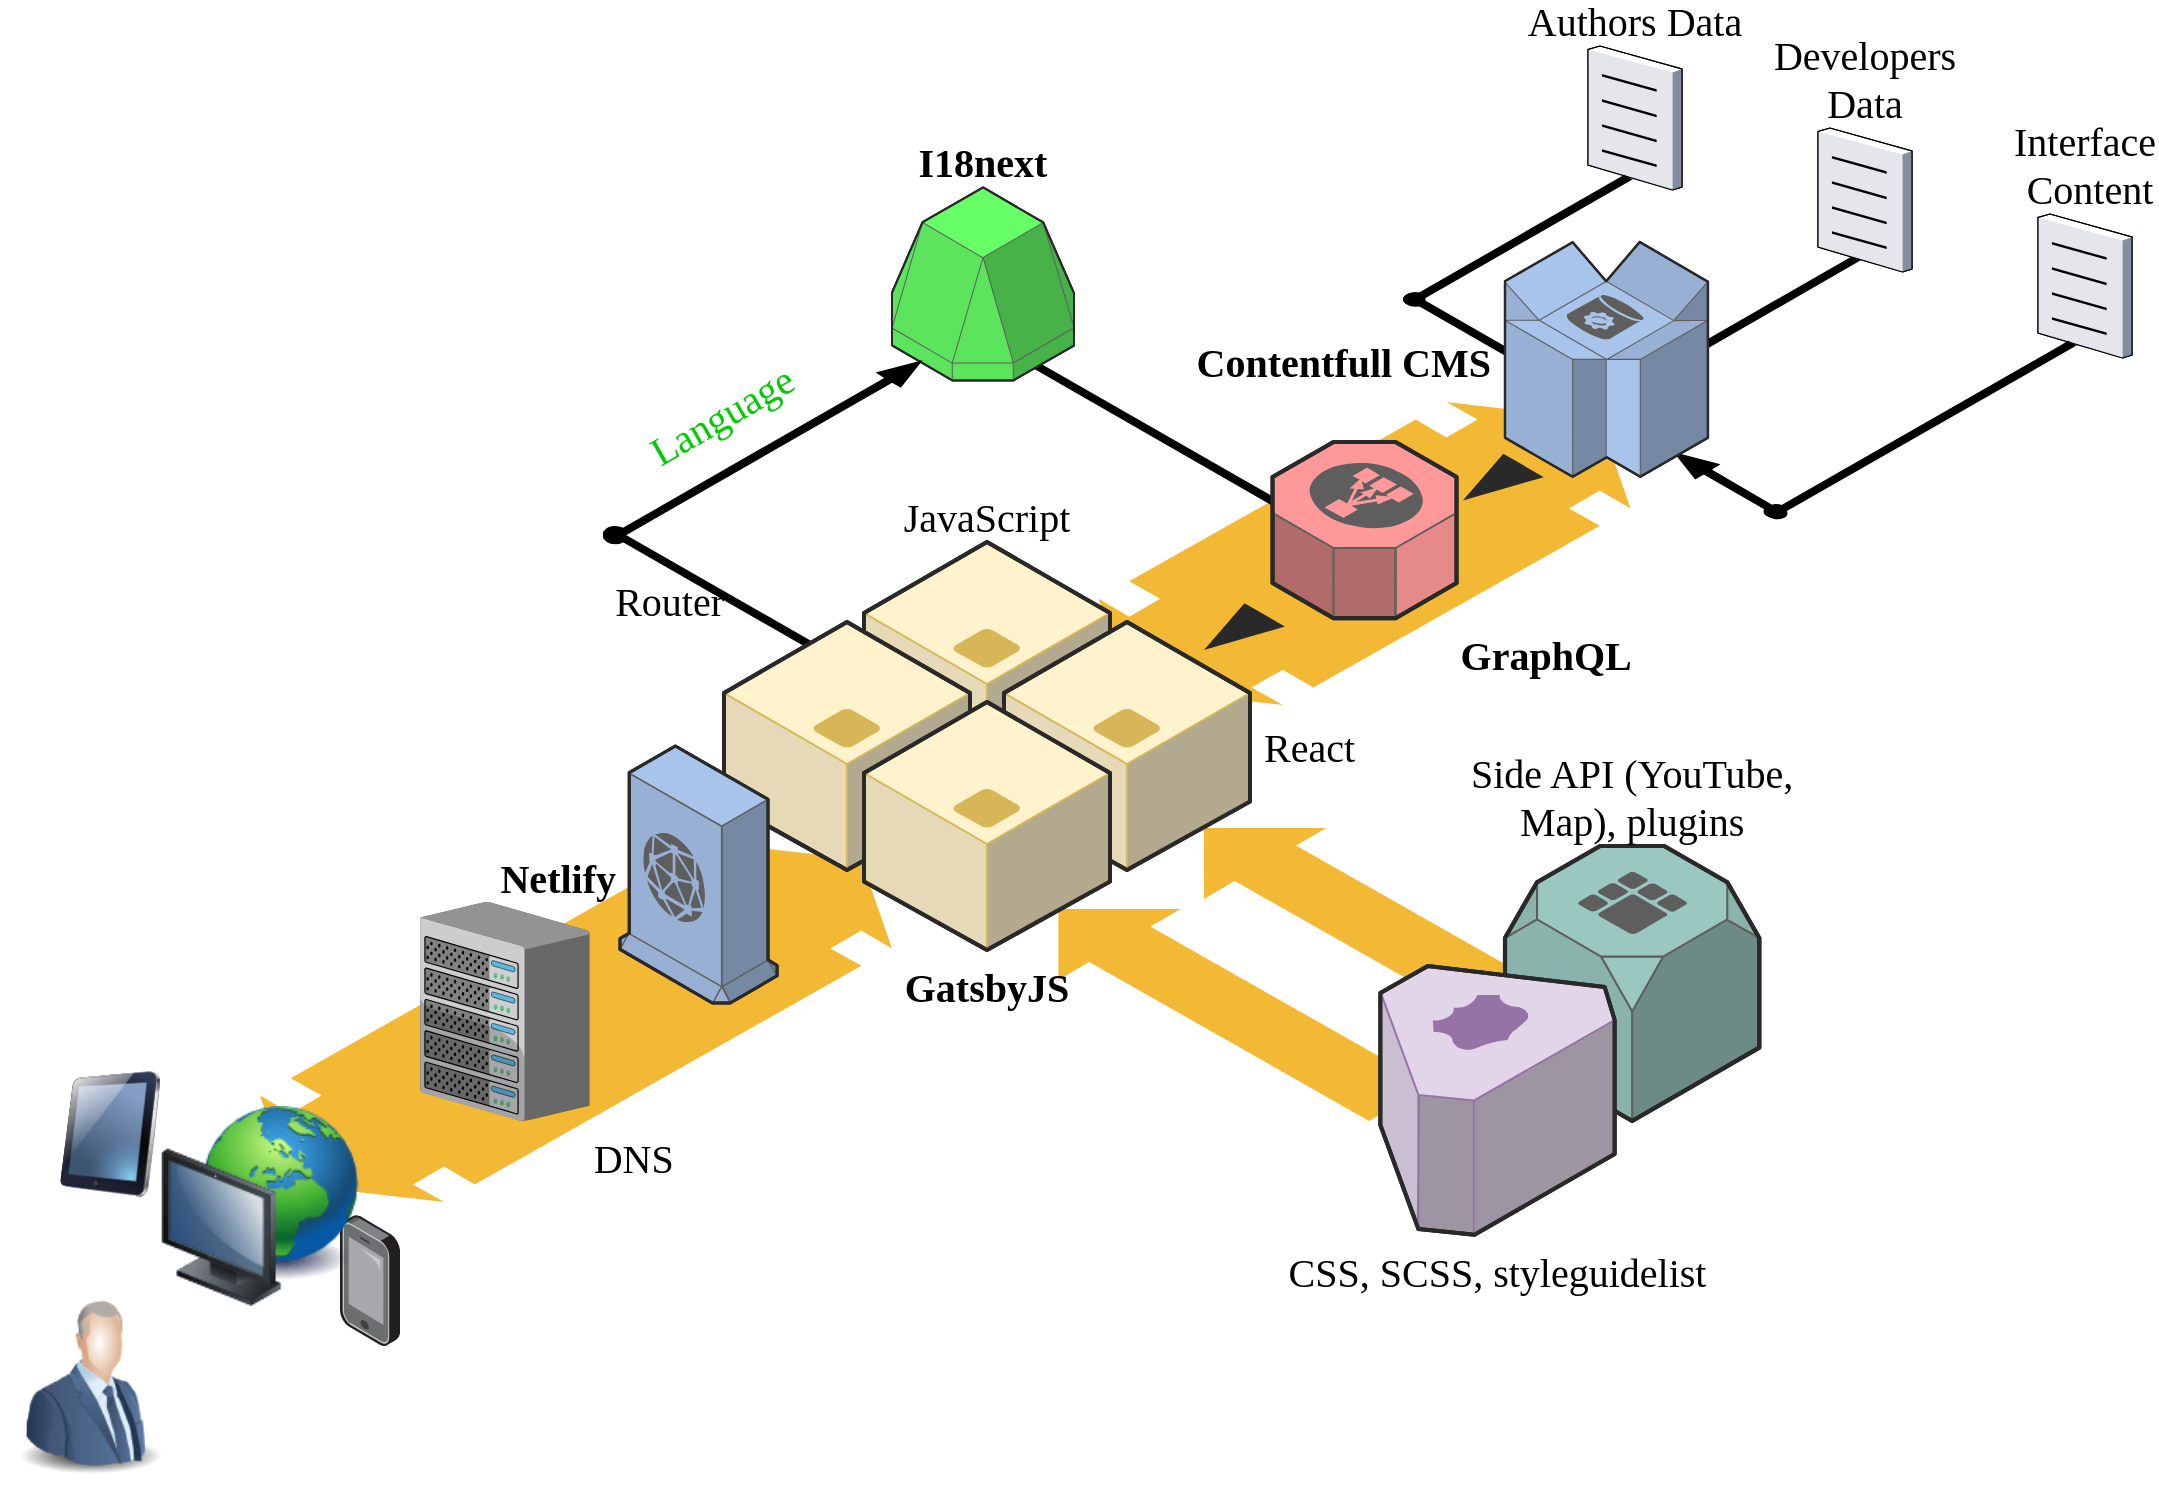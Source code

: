 <mxfile version="12.7.8" type="github">
  <diagram name="Page-1" id="aaaa8250-4180-3840-79b5-4cada1eebb92">
    <mxGraphModel dx="1240" dy="710" grid="1" gridSize="10" guides="1" tooltips="1" connect="1" arrows="1" fold="1" page="1" pageScale="1" pageWidth="1169" pageHeight="827" background="#ffffff" math="0" shadow="0">
      <root>
        <mxCell id="0" />
        <mxCell id="1" parent="0" />
        <mxCell id="DCsR4V7gawOkk2j5z2FD-69" value="" style="verticalLabelPosition=bottom;html=1;verticalAlign=top;strokeWidth=1;align=center;outlineConnect=0;dashed=0;outlineConnect=0;shape=mxgraph.aws3d.flatEdge;fillColor=#000000;aspect=fixed;fontFamily=Georgia;fontSize=20;fontColor=#66FF66;flipH=1;" vertex="1" parent="1">
          <mxGeometry x="662" y="421" width="186.09" height="106" as="geometry" />
        </mxCell>
        <mxCell id="DCsR4V7gawOkk2j5z2FD-68" value="Side API (YouTube,&#xa;Map), plugins" style="verticalLabelPosition=top;verticalAlign=bottom;strokeWidth=1;align=center;outlineConnect=0;dashed=0;outlineConnect=0;shape=mxgraph.aws3d.elasticMapReduce;fillColor=#9AC7BF;strokeColor=#5E5E5E;aspect=fixed;shadow=0;labelBackgroundColor=none;fontFamily=Georgia;fontSize=20;fontColor=#000000;labelPosition=center;spacingTop=0;" vertex="1" parent="1">
          <mxGeometry x="812.5" y="430" width="127.16" height="137.5" as="geometry" />
        </mxCell>
        <mxCell id="DCsR4V7gawOkk2j5z2FD-57" value="" style="verticalLabelPosition=bottom;html=1;verticalAlign=top;strokeWidth=1;align=center;outlineConnect=0;dashed=0;outlineConnect=0;shape=mxgraph.aws3d.flatDoubleEdge;fillColor=#000000;aspect=fixed;fontFamily=Georgia;fontSize=20;fontColor=#A680B8;direction=west;flipH=1;" vertex="1" parent="1">
          <mxGeometry x="190" y="428" width="316" height="180" as="geometry" />
        </mxCell>
        <mxCell id="DCsR4V7gawOkk2j5z2FD-31" value="" style="verticalLabelPosition=bottom;html=1;verticalAlign=top;strokeWidth=1;align=center;outlineConnect=0;dashed=0;outlineConnect=0;shape=mxgraph.aws3d.flatDoubleEdge;fillColor=#000000;aspect=fixed;fontFamily=Georgia;fontSize=20;fontColor=#A680B8;direction=west;flipH=1;" vertex="1" parent="1">
          <mxGeometry x="609.27" y="208" width="266" height="151.52" as="geometry" />
        </mxCell>
        <mxCell id="DCsR4V7gawOkk2j5z2FD-51" value="" style="verticalLabelPosition=bottom;html=1;verticalAlign=top;strokeWidth=1;align=center;outlineConnect=0;dashed=0;outlineConnect=0;shape=mxgraph.aws3d.arrowSE;fillColor=#000000;aspect=fixed;fontFamily=Georgia;fontSize=20;fontColor=#000000;" vertex="1" parent="1">
          <mxGeometry x="570.94" y="186" width="161.02" height="92" as="geometry" />
        </mxCell>
        <mxCell id="DCsR4V7gawOkk2j5z2FD-50" value="" style="verticalLabelPosition=bottom;html=1;verticalAlign=top;strokeWidth=1;align=center;outlineConnect=0;dashed=0;outlineConnect=0;shape=mxgraph.aws3d.arrowSE;fillColor=#000000;aspect=fixed;fontFamily=Georgia;fontSize=20;fontColor=#000000;" vertex="1" parent="1">
          <mxGeometry x="362" y="270.76" width="152.67" height="87.24" as="geometry" />
        </mxCell>
        <mxCell id="DCsR4V7gawOkk2j5z2FD-27" value="" style="verticalLabelPosition=bottom;html=1;verticalAlign=top;strokeWidth=1;align=center;outlineConnect=0;dashed=0;outlineConnect=0;shape=mxgraph.aws3d.arrowSW;fillColor=#000000;aspect=fixed;fontFamily=Georgia;fontSize=20;fontColor=#A680B8;" vertex="1" parent="1">
          <mxGeometry x="892" y="131.14" width="105.5" height="60.29" as="geometry" />
        </mxCell>
        <mxCell id="DCsR4V7gawOkk2j5z2FD-26" value="" style="verticalLabelPosition=bottom;html=1;verticalAlign=top;strokeWidth=1;align=center;outlineConnect=0;dashed=0;outlineConnect=0;shape=mxgraph.aws3d.arrowSE;fillColor=#000000;aspect=fixed;fontFamily=Georgia;fontSize=20;" vertex="1" parent="1">
          <mxGeometry x="762" y="153.81" width="105.34" height="60.19" as="geometry" />
        </mxCell>
        <mxCell id="DCsR4V7gawOkk2j5z2FD-15" value="Authors Data" style="verticalLabelPosition=top;aspect=fixed;verticalAlign=bottom;strokeColor=none;align=center;outlineConnect=0;shape=mxgraph.citrix.document;fillColor=#99FFFF;fontFamily=Georgia;fontSize=20;labelPosition=center;" vertex="1" parent="1">
          <mxGeometry x="854" y="30" width="47" height="72" as="geometry" />
        </mxCell>
        <mxCell id="DCsR4V7gawOkk2j5z2FD-16" value="Developers&#xa;Data" style="verticalLabelPosition=top;aspect=fixed;verticalAlign=bottom;strokeColor=none;align=center;outlineConnect=0;shape=mxgraph.citrix.document;fillColor=#99FFFF;fontFamily=Georgia;fontSize=20;horizontal=1;labelPosition=center;" vertex="1" parent="1">
          <mxGeometry x="969" y="71" width="47" height="72" as="geometry" />
        </mxCell>
        <mxCell id="DCsR4V7gawOkk2j5z2FD-18" value="Interface&#xa; Content" style="verticalLabelPosition=top;aspect=fixed;verticalAlign=bottom;strokeColor=none;align=center;outlineConnect=0;shape=mxgraph.citrix.document;fillColor=#99FFFF;fontFamily=Georgia;fontSize=20;horizontal=1;labelPosition=center;" vertex="1" parent="1">
          <mxGeometry x="1079" y="114" width="47" height="72" as="geometry" />
        </mxCell>
        <mxCell id="DCsR4V7gawOkk2j5z2FD-25" value="" style="verticalLabelPosition=bottom;html=1;verticalAlign=top;strokeWidth=1;align=center;outlineConnect=0;dashed=0;outlineConnect=0;shape=mxgraph.aws3d.arrowlessNE;fillColor=#000000;aspect=fixed;fontFamily=Georgia;fontSize=20;" vertex="1" parent="1">
          <mxGeometry x="762" y="95" width="113.27" height="64.52" as="geometry" />
        </mxCell>
        <mxCell id="DCsR4V7gawOkk2j5z2FD-28" value="" style="verticalLabelPosition=bottom;html=1;verticalAlign=top;strokeWidth=1;align=center;outlineConnect=0;dashed=0;outlineConnect=0;shape=mxgraph.aws3d.arrowlessNE;fillColor=#000000;aspect=fixed;fontFamily=Georgia;fontSize=20;" vertex="1" parent="1">
          <mxGeometry x="943" y="178" width="154.27" height="87.87" as="geometry" />
        </mxCell>
        <mxCell id="DCsR4V7gawOkk2j5z2FD-29" value="" style="verticalLabelPosition=bottom;html=1;verticalAlign=top;strokeWidth=1;align=center;outlineConnect=0;dashed=0;outlineConnect=0;shape=mxgraph.aws3d.arrowNW;fillColor=#000000;aspect=fixed;fontFamily=Georgia;fontSize=20;fontColor=#A680B8;" vertex="1" parent="1">
          <mxGeometry x="898" y="233.86" width="54.5" height="31.14" as="geometry" />
        </mxCell>
        <mxCell id="DCsR4V7gawOkk2j5z2FD-24" value="Contentfull CMS" style="verticalLabelPosition=middle;verticalAlign=middle;strokeWidth=1;align=right;outlineConnect=0;dashed=0;outlineConnect=0;shape=mxgraph.aws3d.dynamoDb;fillColor=#A9C4EB;strokeColor=#5E5E5E;aspect=fixed;fontFamily=Georgia;fontSize=20;labelPosition=left;spacingRight=5;fontStyle=1" vertex="1" parent="1">
          <mxGeometry x="812.5" y="128" width="101.48" height="117.42" as="geometry" />
        </mxCell>
        <mxCell id="DCsR4V7gawOkk2j5z2FD-37" value="GraphQL" style="verticalLabelPosition=bottom;verticalAlign=top;strokeWidth=1;align=left;outlineConnect=0;dashed=0;outlineConnect=0;shape=mxgraph.aws3d.elasticLoadBalancing;fillColor=#FF9999;strokeColor=#5E5E5E;aspect=fixed;fontFamily=Georgia;fontSize=20;fontColor=#000000;flipH=1;flipV=1;rotation=0;direction=west;labelPosition=right;spacingRight=0;fontStyle=1" vertex="1" parent="1">
          <mxGeometry x="696.27" y="228" width="92" height="88.17" as="geometry" />
        </mxCell>
        <mxCell id="DCsR4V7gawOkk2j5z2FD-38" value="JavaScript" style="verticalLabelPosition=top;verticalAlign=bottom;strokeWidth=1;align=center;outlineConnect=0;dashed=0;outlineConnect=0;shape=mxgraph.aws3d.application_server;fillColor=#fff2cc;strokeColor=#d6b656;aspect=fixed;fontFamily=Georgia;fontSize=20;labelPosition=center;" vertex="1" parent="1">
          <mxGeometry x="492" y="278" width="123" height="124" as="geometry" />
        </mxCell>
        <mxCell id="DCsR4V7gawOkk2j5z2FD-39" value="Router" style="verticalLabelPosition=top;verticalAlign=bottom;strokeWidth=1;align=right;outlineConnect=0;dashed=0;outlineConnect=0;shape=mxgraph.aws3d.application_server;fillColor=#fff2cc;strokeColor=#d6b656;aspect=fixed;fontFamily=Georgia;fontSize=20;labelPosition=left;spacingRight=0;horizontal=1;spacingTop=0;spacing=0;" vertex="1" parent="1">
          <mxGeometry x="422" y="318" width="123" height="124" as="geometry" />
        </mxCell>
        <mxCell id="DCsR4V7gawOkk2j5z2FD-40" value="React" style="verticalLabelPosition=middle;html=1;verticalAlign=middle;strokeWidth=1;align=left;outlineConnect=0;dashed=0;outlineConnect=0;shape=mxgraph.aws3d.application_server;fillColor=#fff2cc;strokeColor=#d6b656;aspect=fixed;fontFamily=Georgia;fontSize=20;labelPosition=right;spacingLeft=5;" vertex="1" parent="1">
          <mxGeometry x="562" y="318" width="123" height="124" as="geometry" />
        </mxCell>
        <mxCell id="DCsR4V7gawOkk2j5z2FD-43" value="" style="verticalLabelPosition=bottom;html=1;verticalAlign=top;strokeWidth=1;align=center;outlineConnect=0;dashed=0;outlineConnect=0;shape=mxgraph.aws3d.arrowhead;aspect=fixed;fillColor=#A9C4EB;fontFamily=Georgia;fontSize=20;fontColor=#000000;flipH=0;flipV=1;" vertex="1" parent="1">
          <mxGeometry x="791.44" y="233.86" width="40.45" height="23.42" as="geometry" />
        </mxCell>
        <mxCell id="DCsR4V7gawOkk2j5z2FD-44" value="" style="verticalLabelPosition=bottom;html=1;verticalAlign=top;strokeWidth=1;align=center;outlineConnect=0;dashed=0;outlineConnect=0;shape=mxgraph.aws3d.arrowhead;aspect=fixed;fillColor=#A9C4EB;fontFamily=Georgia;fontSize=20;fontColor=#000000;flipH=0;flipV=1;" vertex="1" parent="1">
          <mxGeometry x="662" y="308.58" width="40.45" height="23.42" as="geometry" />
        </mxCell>
        <mxCell id="DCsR4V7gawOkk2j5z2FD-47" value="I18next" style="verticalLabelPosition=top;verticalAlign=bottom;strokeWidth=1;align=center;outlineConnect=0;dashed=0;outlineConnect=0;shape=mxgraph.aws3d.glacier;fillColor=#66FF66;strokeColor=#5E5E5E;aspect=fixed;fontFamily=Georgia;fontSize=20;fontColor=#000000;labelPosition=center;fontStyle=1" vertex="1" parent="1">
          <mxGeometry x="506" y="100.73" width="91" height="96.53" as="geometry" />
        </mxCell>
        <mxCell id="DCsR4V7gawOkk2j5z2FD-49" value="" style="verticalLabelPosition=bottom;html=1;verticalAlign=top;strokeWidth=1;align=center;outlineConnect=0;dashed=0;outlineConnect=0;shape=mxgraph.aws3d.arrowNE;fillColor=#000000;aspect=fixed;fontFamily=Georgia;fontSize=20;fontColor=#000000;" vertex="1" parent="1">
          <mxGeometry x="362" y="188" width="158" height="90.28" as="geometry" />
        </mxCell>
        <mxCell id="DCsR4V7gawOkk2j5z2FD-55" value="" style="verticalLabelPosition=bottom;html=1;verticalAlign=top;strokeWidth=1;align=center;outlineConnect=0;dashed=0;outlineConnect=0;shape=mxgraph.aws3d.flatEdge;fillColor=#000000;aspect=fixed;fontFamily=Georgia;fontSize=20;fontColor=#66FF66;flipH=1;" vertex="1" parent="1">
          <mxGeometry x="589.18" y="461.5" width="186.09" height="106" as="geometry" />
        </mxCell>
        <mxCell id="DCsR4V7gawOkk2j5z2FD-56" value="CSS, SCSS, styleguidelist" style="verticalLabelPosition=bottom;verticalAlign=top;strokeWidth=1;align=center;outlineConnect=0;dashed=0;outlineConnect=0;shape=mxgraph.aws3d.route53;fillColor=#e1d5e7;strokeColor=#9673a6;aspect=fixed;fontFamily=Georgia;fontSize=20;flipH=1;" vertex="1" parent="1">
          <mxGeometry x="750.17" y="490" width="117.17" height="134.4" as="geometry" />
        </mxCell>
        <mxCell id="DCsR4V7gawOkk2j5z2FD-58" value="Netlify" style="verticalLabelPosition=middle;verticalAlign=middle;strokeWidth=1;align=right;outlineConnect=0;dashed=0;outlineConnect=0;shape=mxgraph.aws3d.cloudfront;fillColor=#A9C4EB;strokeColor=#5E5E5E;aspect=fixed;fontFamily=Georgia;fontSize=20;fontColor=#000000;labelPosition=left;fontStyle=1" vertex="1" parent="1">
          <mxGeometry x="370" y="380" width="78.55" height="128.51" as="geometry" />
        </mxCell>
        <mxCell id="DCsR4V7gawOkk2j5z2FD-60" value="DNS" style="verticalLabelPosition=bottom;aspect=fixed;verticalAlign=top;strokeColor=none;align=left;outlineConnect=0;shape=mxgraph.citrix.chassis;fillColor=#A9C4EB;fontFamily=Georgia;fontSize=20;fontColor=#000000;labelPosition=right;" vertex="1" parent="1">
          <mxGeometry x="270" y="458" width="84.82" height="109.5" as="geometry" />
        </mxCell>
        <mxCell id="DCsR4V7gawOkk2j5z2FD-63" value="" style="points=[];aspect=fixed;html=1;align=center;shadow=0;dashed=0;image;image=img/lib/allied_telesis/computer_and_terminals/Smartphone.svg;fillColor=#A9C4EB;fontFamily=Georgia;fontSize=20;fontColor=#000000;" vertex="1" parent="1">
          <mxGeometry x="230" y="614.55" width="30" height="65.45" as="geometry" />
        </mxCell>
        <mxCell id="DCsR4V7gawOkk2j5z2FD-65" value="" style="image;html=1;labelBackgroundColor=#ffffff;image=img/lib/clip_art/computers/Network_128x128.png;fillColor=#A9C4EB;fontFamily=Georgia;fontSize=20;fontColor=#000000;align=left;direction=east;flipH=1;" vertex="1" parent="1">
          <mxGeometry x="120" y="560" width="140" height="100" as="geometry" />
        </mxCell>
        <mxCell id="DCsR4V7gawOkk2j5z2FD-66" value="" style="image;html=1;labelBackgroundColor=#ffffff;image=img/lib/clip_art/computers/iPad_128x128.png;fillColor=#A9C4EB;fontFamily=Georgia;fontSize=20;fontColor=#000000;align=left;flipV=0;flipH=1;" vertex="1" parent="1">
          <mxGeometry x="90" y="540" width="50" height="68" as="geometry" />
        </mxCell>
        <mxCell id="DCsR4V7gawOkk2j5z2FD-67" value="" style="image;html=1;labelBackgroundColor=#ffffff;image=img/lib/clip_art/people/Suit_Man_Blue_128x128.png;fillColor=#A9C4EB;fontFamily=Georgia;fontSize=20;fontColor=#000000;align=left;" vertex="1" parent="1">
          <mxGeometry x="60" y="650" width="90" height="100" as="geometry" />
        </mxCell>
        <mxCell id="DCsR4V7gawOkk2j5z2FD-52" value="Language" style="text;align=center;verticalAlign=middle;resizable=0;points=[];autosize=1;fontSize=20;fontFamily=Georgia;fontColor=#00CC00;rotation=330;strokeColor=none;shadow=0;labelBackgroundColor=none;" vertex="1" parent="1">
          <mxGeometry x="370" y="198" width="100" height="30" as="geometry" />
        </mxCell>
        <mxCell id="DCsR4V7gawOkk2j5z2FD-41" value="GatsbyJS" style="verticalLabelPosition=bottom;verticalAlign=top;strokeWidth=1;align=center;outlineConnect=0;dashed=0;outlineConnect=0;shape=mxgraph.aws3d.application_server;fillColor=#fff2cc;strokeColor=#d6b656;aspect=fixed;fontFamily=Georgia;fontSize=20;fontStyle=1" vertex="1" parent="1">
          <mxGeometry x="492" y="358" width="123" height="124" as="geometry" />
        </mxCell>
      </root>
    </mxGraphModel>
  </diagram>
</mxfile>
